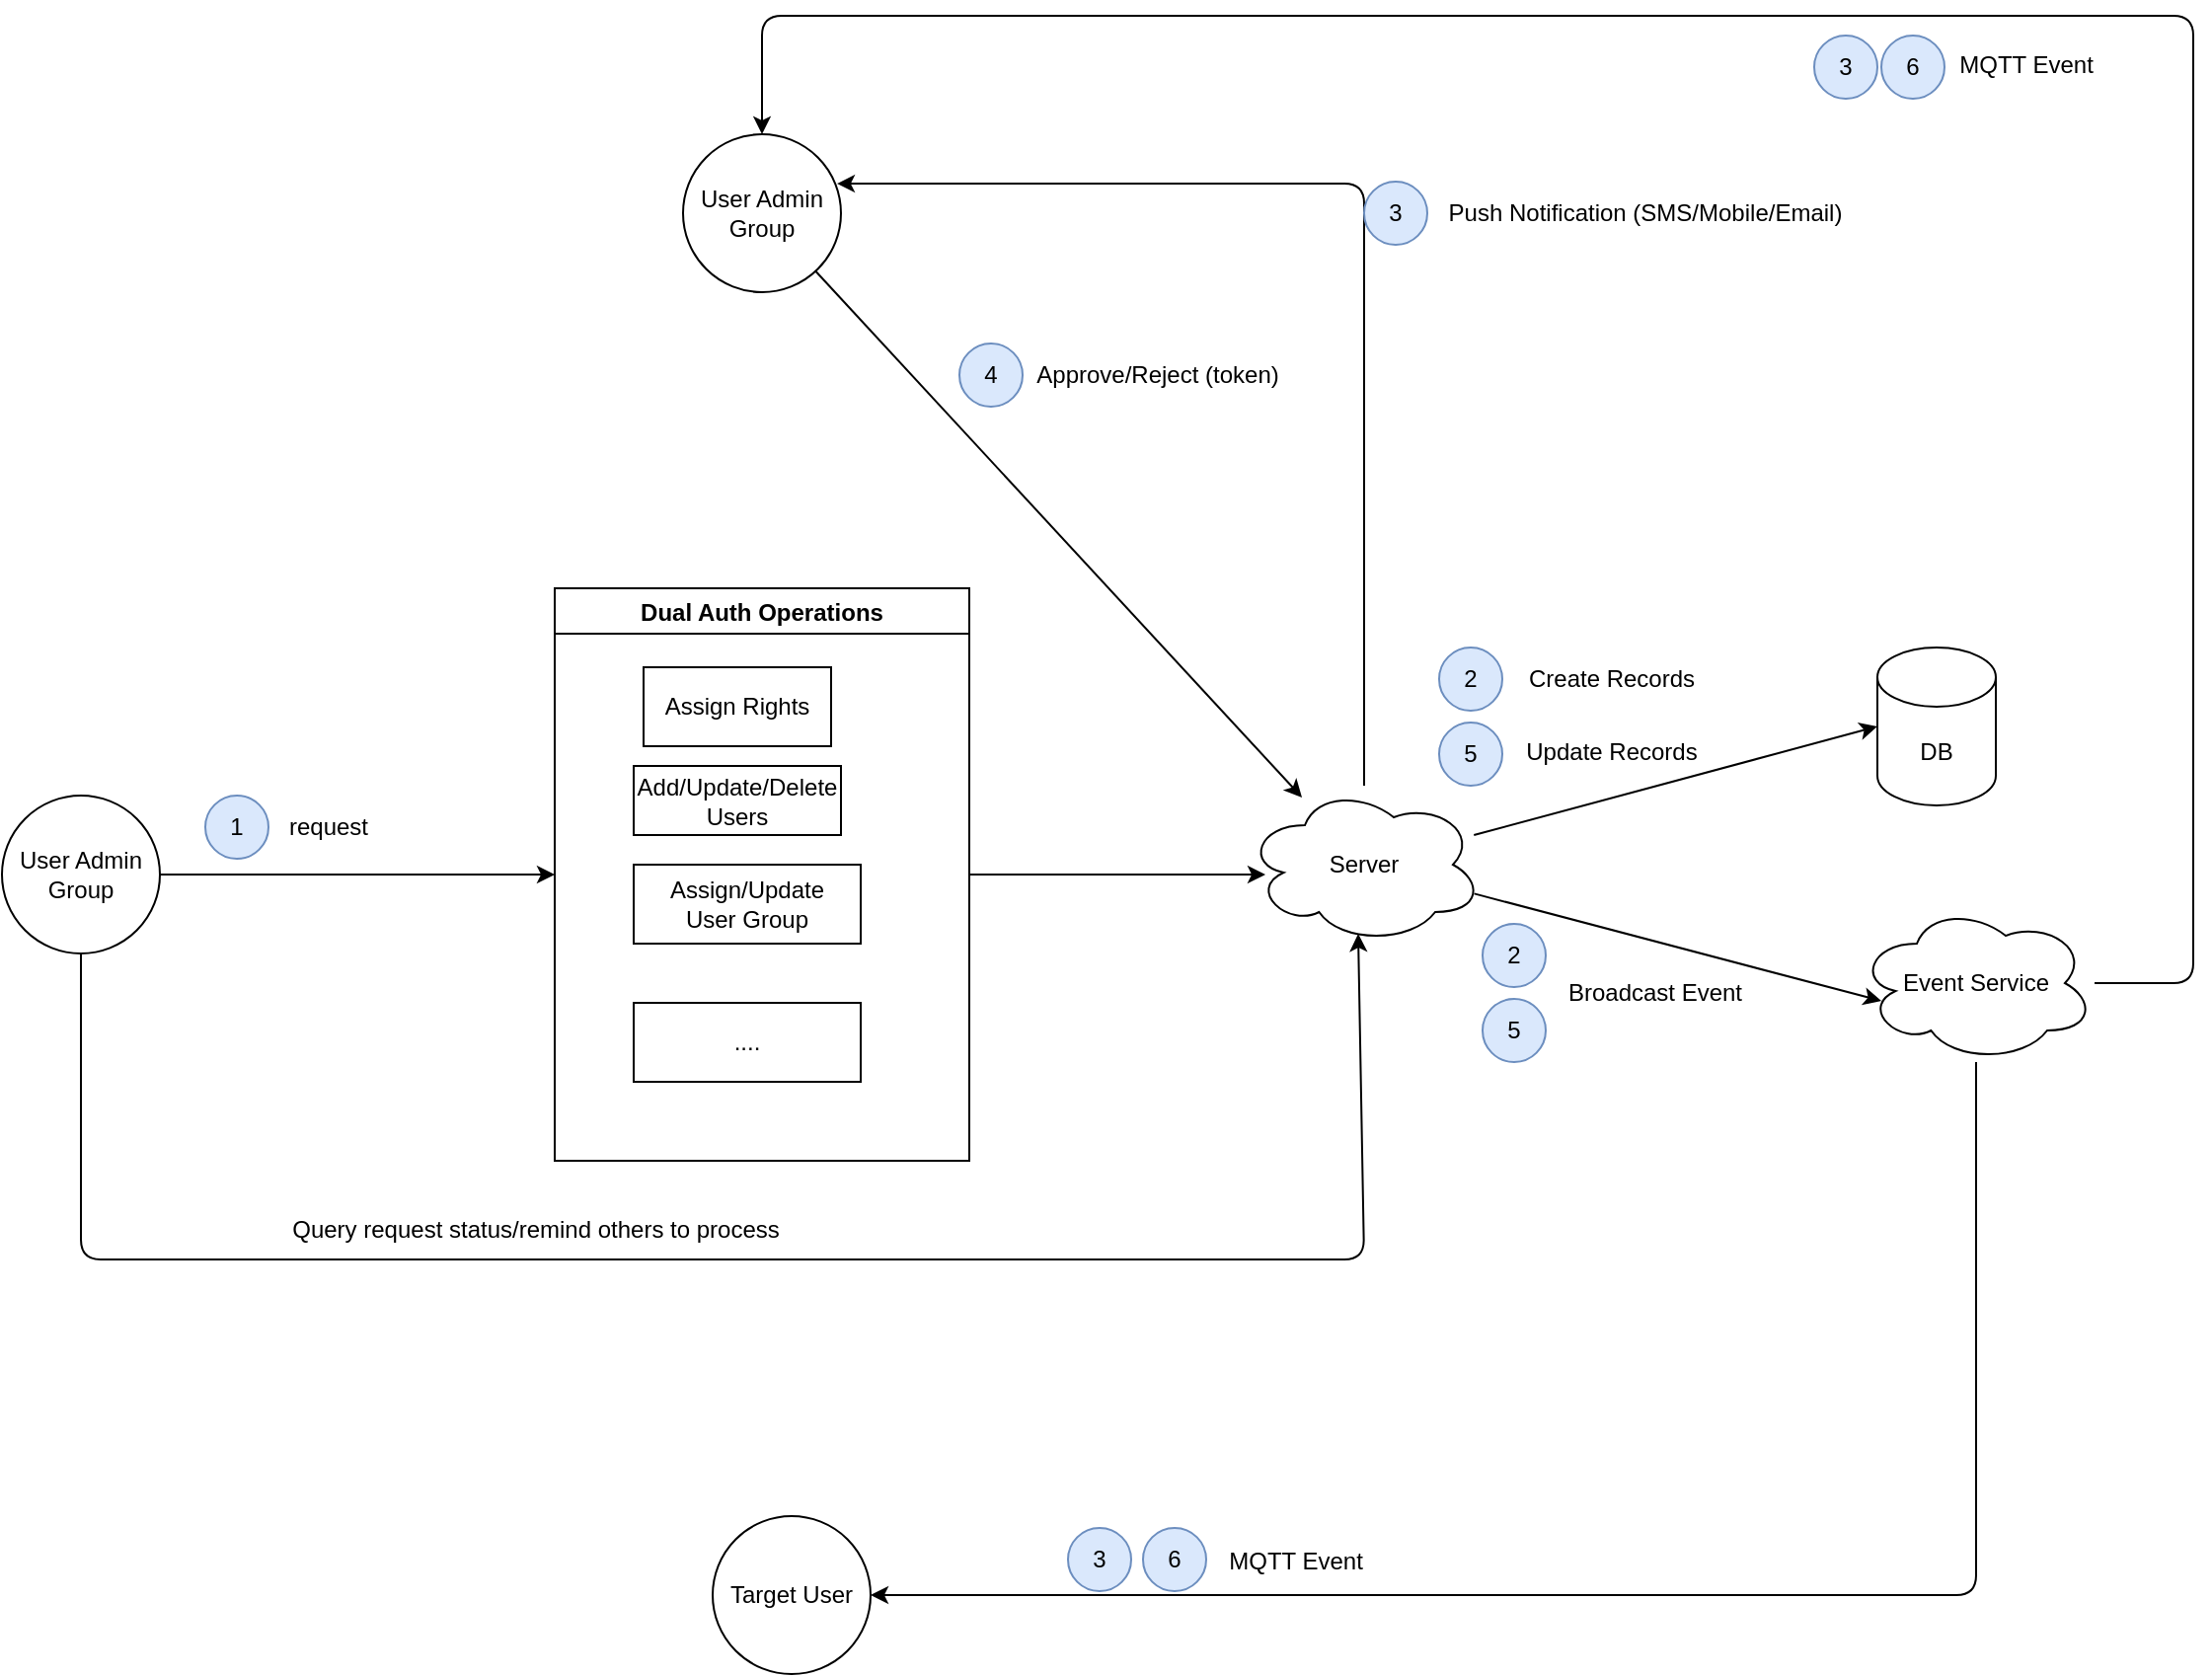 <mxfile>
    <diagram id="7e_869XuzdwNbqzYAlMI" name="Page-1">
        <mxGraphModel dx="2594" dy="2262" grid="1" gridSize="10" guides="1" tooltips="1" connect="1" arrows="1" fold="1" page="1" pageScale="1" pageWidth="850" pageHeight="1100" math="0" shadow="0">
            <root>
                <mxCell id="0"/>
                <mxCell id="1" parent="0"/>
                <mxCell id="9" style="edgeStyle=none;html=1;entryX=0;entryY=0.5;entryDx=0;entryDy=0;" edge="1" parent="1" source="5" target="8">
                    <mxGeometry relative="1" as="geometry"/>
                </mxCell>
                <mxCell id="5" value="User Admin Group" style="ellipse;whiteSpace=wrap;html=1;aspect=fixed;" vertex="1" parent="1">
                    <mxGeometry x="-50" y="235" width="80" height="80" as="geometry"/>
                </mxCell>
                <mxCell id="6" value="Target User" style="ellipse;whiteSpace=wrap;html=1;aspect=fixed;" vertex="1" parent="1">
                    <mxGeometry x="310" y="600" width="80" height="80" as="geometry"/>
                </mxCell>
                <mxCell id="32" style="edgeStyle=none;html=1;" edge="1" parent="1" source="7" target="26">
                    <mxGeometry relative="1" as="geometry"/>
                </mxCell>
                <mxCell id="7" value="User Admin Group" style="ellipse;whiteSpace=wrap;html=1;aspect=fixed;" vertex="1" parent="1">
                    <mxGeometry x="295" y="-100" width="80" height="80" as="geometry"/>
                </mxCell>
                <mxCell id="27" style="edgeStyle=none;html=1;" edge="1" parent="1" source="8">
                    <mxGeometry relative="1" as="geometry">
                        <mxPoint x="590" y="275" as="targetPoint"/>
                    </mxGeometry>
                </mxCell>
                <mxCell id="8" value="Dual Auth Operations" style="swimlane;" vertex="1" parent="1">
                    <mxGeometry x="230" y="130" width="210" height="290" as="geometry"/>
                </mxCell>
                <mxCell id="4" value="Assign/Update&lt;div&gt;User Group&lt;/div&gt;" style="rounded=0;whiteSpace=wrap;html=1;" vertex="1" parent="8">
                    <mxGeometry x="40" y="140" width="115" height="40" as="geometry"/>
                </mxCell>
                <mxCell id="3" value="Add/Update/Delete&lt;div&gt;Users&lt;/div&gt;" style="rounded=0;whiteSpace=wrap;html=1;" vertex="1" parent="8">
                    <mxGeometry x="40" y="90" width="105" height="35" as="geometry"/>
                </mxCell>
                <mxCell id="2" value="Assign Rights" style="rounded=0;whiteSpace=wrap;html=1;" vertex="1" parent="8">
                    <mxGeometry x="45" y="40" width="95" height="40" as="geometry"/>
                </mxCell>
                <mxCell id="57" value="...." style="rounded=0;whiteSpace=wrap;html=1;" vertex="1" parent="8">
                    <mxGeometry x="40" y="210" width="115" height="40" as="geometry"/>
                </mxCell>
                <mxCell id="10" value="request" style="text;html=1;align=center;verticalAlign=middle;resizable=0;points=[];autosize=1;strokeColor=none;fillColor=none;" vertex="1" parent="1">
                    <mxGeometry x="85" y="236" width="60" height="30" as="geometry"/>
                </mxCell>
                <mxCell id="11" value="DB" style="shape=cylinder3;whiteSpace=wrap;html=1;boundedLbl=1;backgroundOutline=1;size=15;" vertex="1" parent="1">
                    <mxGeometry x="900" y="160" width="60" height="80" as="geometry"/>
                </mxCell>
                <mxCell id="15" value="Create Records" style="text;html=1;align=center;verticalAlign=middle;resizable=0;points=[];autosize=1;strokeColor=none;fillColor=none;" vertex="1" parent="1">
                    <mxGeometry x="710" y="161" width="110" height="30" as="geometry"/>
                </mxCell>
                <mxCell id="36" style="edgeStyle=none;html=1;entryX=1;entryY=0.5;entryDx=0;entryDy=0;" edge="1" parent="1" source="21" target="6">
                    <mxGeometry relative="1" as="geometry">
                        <Array as="points">
                            <mxPoint x="950" y="640"/>
                        </Array>
                    </mxGeometry>
                </mxCell>
                <mxCell id="38" style="edgeStyle=none;html=1;entryX=0.5;entryY=0;entryDx=0;entryDy=0;" edge="1" parent="1" source="21" target="7">
                    <mxGeometry relative="1" as="geometry">
                        <Array as="points">
                            <mxPoint x="1060" y="330"/>
                            <mxPoint x="1060" y="-160"/>
                            <mxPoint x="335" y="-160"/>
                        </Array>
                    </mxGeometry>
                </mxCell>
                <mxCell id="21" value="Event Service" style="ellipse;shape=cloud;whiteSpace=wrap;html=1;" vertex="1" parent="1">
                    <mxGeometry x="890" y="290" width="120" height="80" as="geometry"/>
                </mxCell>
                <mxCell id="24" value="Push Notification (SMS/Mobile/Email)" style="text;html=1;align=center;verticalAlign=middle;resizable=0;points=[];autosize=1;strokeColor=none;fillColor=none;" vertex="1" parent="1">
                    <mxGeometry x="672" y="-75" width="220" height="30" as="geometry"/>
                </mxCell>
                <mxCell id="26" value="Server" style="ellipse;shape=cloud;whiteSpace=wrap;html=1;" vertex="1" parent="1">
                    <mxGeometry x="580" y="230" width="120" height="80" as="geometry"/>
                </mxCell>
                <mxCell id="28" style="edgeStyle=none;html=1;entryX=0;entryY=0.5;entryDx=0;entryDy=0;entryPerimeter=0;" edge="1" parent="1" source="26" target="11">
                    <mxGeometry relative="1" as="geometry"/>
                </mxCell>
                <mxCell id="29" style="edgeStyle=none;html=1;entryX=0.1;entryY=0.613;entryDx=0;entryDy=0;entryPerimeter=0;" edge="1" parent="1" source="26" target="21">
                    <mxGeometry relative="1" as="geometry"/>
                </mxCell>
                <mxCell id="30" value="Broadcast Event" style="text;html=1;align=center;verticalAlign=middle;resizable=0;points=[];autosize=1;strokeColor=none;fillColor=none;" vertex="1" parent="1">
                    <mxGeometry x="732" y="320" width="110" height="30" as="geometry"/>
                </mxCell>
                <mxCell id="31" style="edgeStyle=none;html=1;entryX=0.975;entryY=0.313;entryDx=0;entryDy=0;entryPerimeter=0;" edge="1" parent="1" source="26" target="7">
                    <mxGeometry relative="1" as="geometry">
                        <Array as="points">
                            <mxPoint x="640" y="-75"/>
                        </Array>
                    </mxGeometry>
                </mxCell>
                <mxCell id="33" value="Approve/Reject (token)" style="text;html=1;align=center;verticalAlign=middle;resizable=0;points=[];autosize=1;strokeColor=none;fillColor=none;" vertex="1" parent="1">
                    <mxGeometry x="460" y="7" width="150" height="30" as="geometry"/>
                </mxCell>
                <mxCell id="34" style="edgeStyle=none;html=1;entryX=0.475;entryY=0.938;entryDx=0;entryDy=0;entryPerimeter=0;" edge="1" parent="1" source="5" target="26">
                    <mxGeometry relative="1" as="geometry">
                        <Array as="points">
                            <mxPoint x="-10" y="470"/>
                            <mxPoint x="640" y="470"/>
                        </Array>
                    </mxGeometry>
                </mxCell>
                <mxCell id="35" value="Query request status/remind others to process" style="text;html=1;align=center;verticalAlign=middle;resizable=0;points=[];autosize=1;strokeColor=none;fillColor=none;" vertex="1" parent="1">
                    <mxGeometry x="85" y="440" width="270" height="30" as="geometry"/>
                </mxCell>
                <mxCell id="37" value="MQTT Event" style="text;html=1;align=center;verticalAlign=middle;resizable=0;points=[];autosize=1;strokeColor=none;fillColor=none;" vertex="1" parent="1">
                    <mxGeometry x="560" y="608" width="90" height="30" as="geometry"/>
                </mxCell>
                <mxCell id="39" value="MQTT Event" style="text;html=1;align=center;verticalAlign=middle;resizable=0;points=[];autosize=1;strokeColor=none;fillColor=none;" vertex="1" parent="1">
                    <mxGeometry x="930" y="-150" width="90" height="30" as="geometry"/>
                </mxCell>
                <mxCell id="40" value="2" style="ellipse;whiteSpace=wrap;html=1;aspect=fixed;fillColor=#dae8fc;strokeColor=#6c8ebf;" vertex="1" parent="1">
                    <mxGeometry x="678" y="160" width="32" height="32" as="geometry"/>
                </mxCell>
                <mxCell id="42" value="1" style="ellipse;whiteSpace=wrap;html=1;aspect=fixed;fillColor=#dae8fc;strokeColor=#6c8ebf;" vertex="1" parent="1">
                    <mxGeometry x="53" y="235" width="32" height="32" as="geometry"/>
                </mxCell>
                <mxCell id="43" value="2" style="ellipse;whiteSpace=wrap;html=1;aspect=fixed;fillColor=#dae8fc;strokeColor=#6c8ebf;" vertex="1" parent="1">
                    <mxGeometry x="700" y="300" width="32" height="32" as="geometry"/>
                </mxCell>
                <mxCell id="44" value="3" style="ellipse;whiteSpace=wrap;html=1;aspect=fixed;fillColor=#dae8fc;strokeColor=#6c8ebf;" vertex="1" parent="1">
                    <mxGeometry x="640" y="-76" width="32" height="32" as="geometry"/>
                </mxCell>
                <mxCell id="45" value="3" style="ellipse;whiteSpace=wrap;html=1;aspect=fixed;fillColor=#dae8fc;strokeColor=#6c8ebf;" vertex="1" parent="1">
                    <mxGeometry x="868" y="-150" width="32" height="32" as="geometry"/>
                </mxCell>
                <mxCell id="46" value="3" style="ellipse;whiteSpace=wrap;html=1;aspect=fixed;fillColor=#dae8fc;strokeColor=#6c8ebf;" vertex="1" parent="1">
                    <mxGeometry x="490" y="606" width="32" height="32" as="geometry"/>
                </mxCell>
                <mxCell id="47" value="4" style="ellipse;whiteSpace=wrap;html=1;aspect=fixed;fillColor=#dae8fc;strokeColor=#6c8ebf;" vertex="1" parent="1">
                    <mxGeometry x="435" y="6" width="32" height="32" as="geometry"/>
                </mxCell>
                <mxCell id="48" value="5" style="ellipse;whiteSpace=wrap;html=1;aspect=fixed;fillColor=#dae8fc;strokeColor=#6c8ebf;" vertex="1" parent="1">
                    <mxGeometry x="678" y="198" width="32" height="32" as="geometry"/>
                </mxCell>
                <mxCell id="49" value="5" style="ellipse;whiteSpace=wrap;html=1;aspect=fixed;fillColor=#dae8fc;strokeColor=#6c8ebf;" vertex="1" parent="1">
                    <mxGeometry x="700" y="338" width="32" height="32" as="geometry"/>
                </mxCell>
                <mxCell id="50" value="Update Records" style="text;html=1;align=center;verticalAlign=middle;resizable=0;points=[];autosize=1;strokeColor=none;fillColor=none;" vertex="1" parent="1">
                    <mxGeometry x="710" y="198" width="110" height="30" as="geometry"/>
                </mxCell>
                <mxCell id="51" value="6" style="ellipse;whiteSpace=wrap;html=1;aspect=fixed;fillColor=#dae8fc;strokeColor=#6c8ebf;" vertex="1" parent="1">
                    <mxGeometry x="528" y="606" width="32" height="32" as="geometry"/>
                </mxCell>
                <mxCell id="52" value="6" style="ellipse;whiteSpace=wrap;html=1;aspect=fixed;fillColor=#dae8fc;strokeColor=#6c8ebf;" vertex="1" parent="1">
                    <mxGeometry x="902" y="-150" width="32" height="32" as="geometry"/>
                </mxCell>
            </root>
        </mxGraphModel>
    </diagram>
</mxfile>